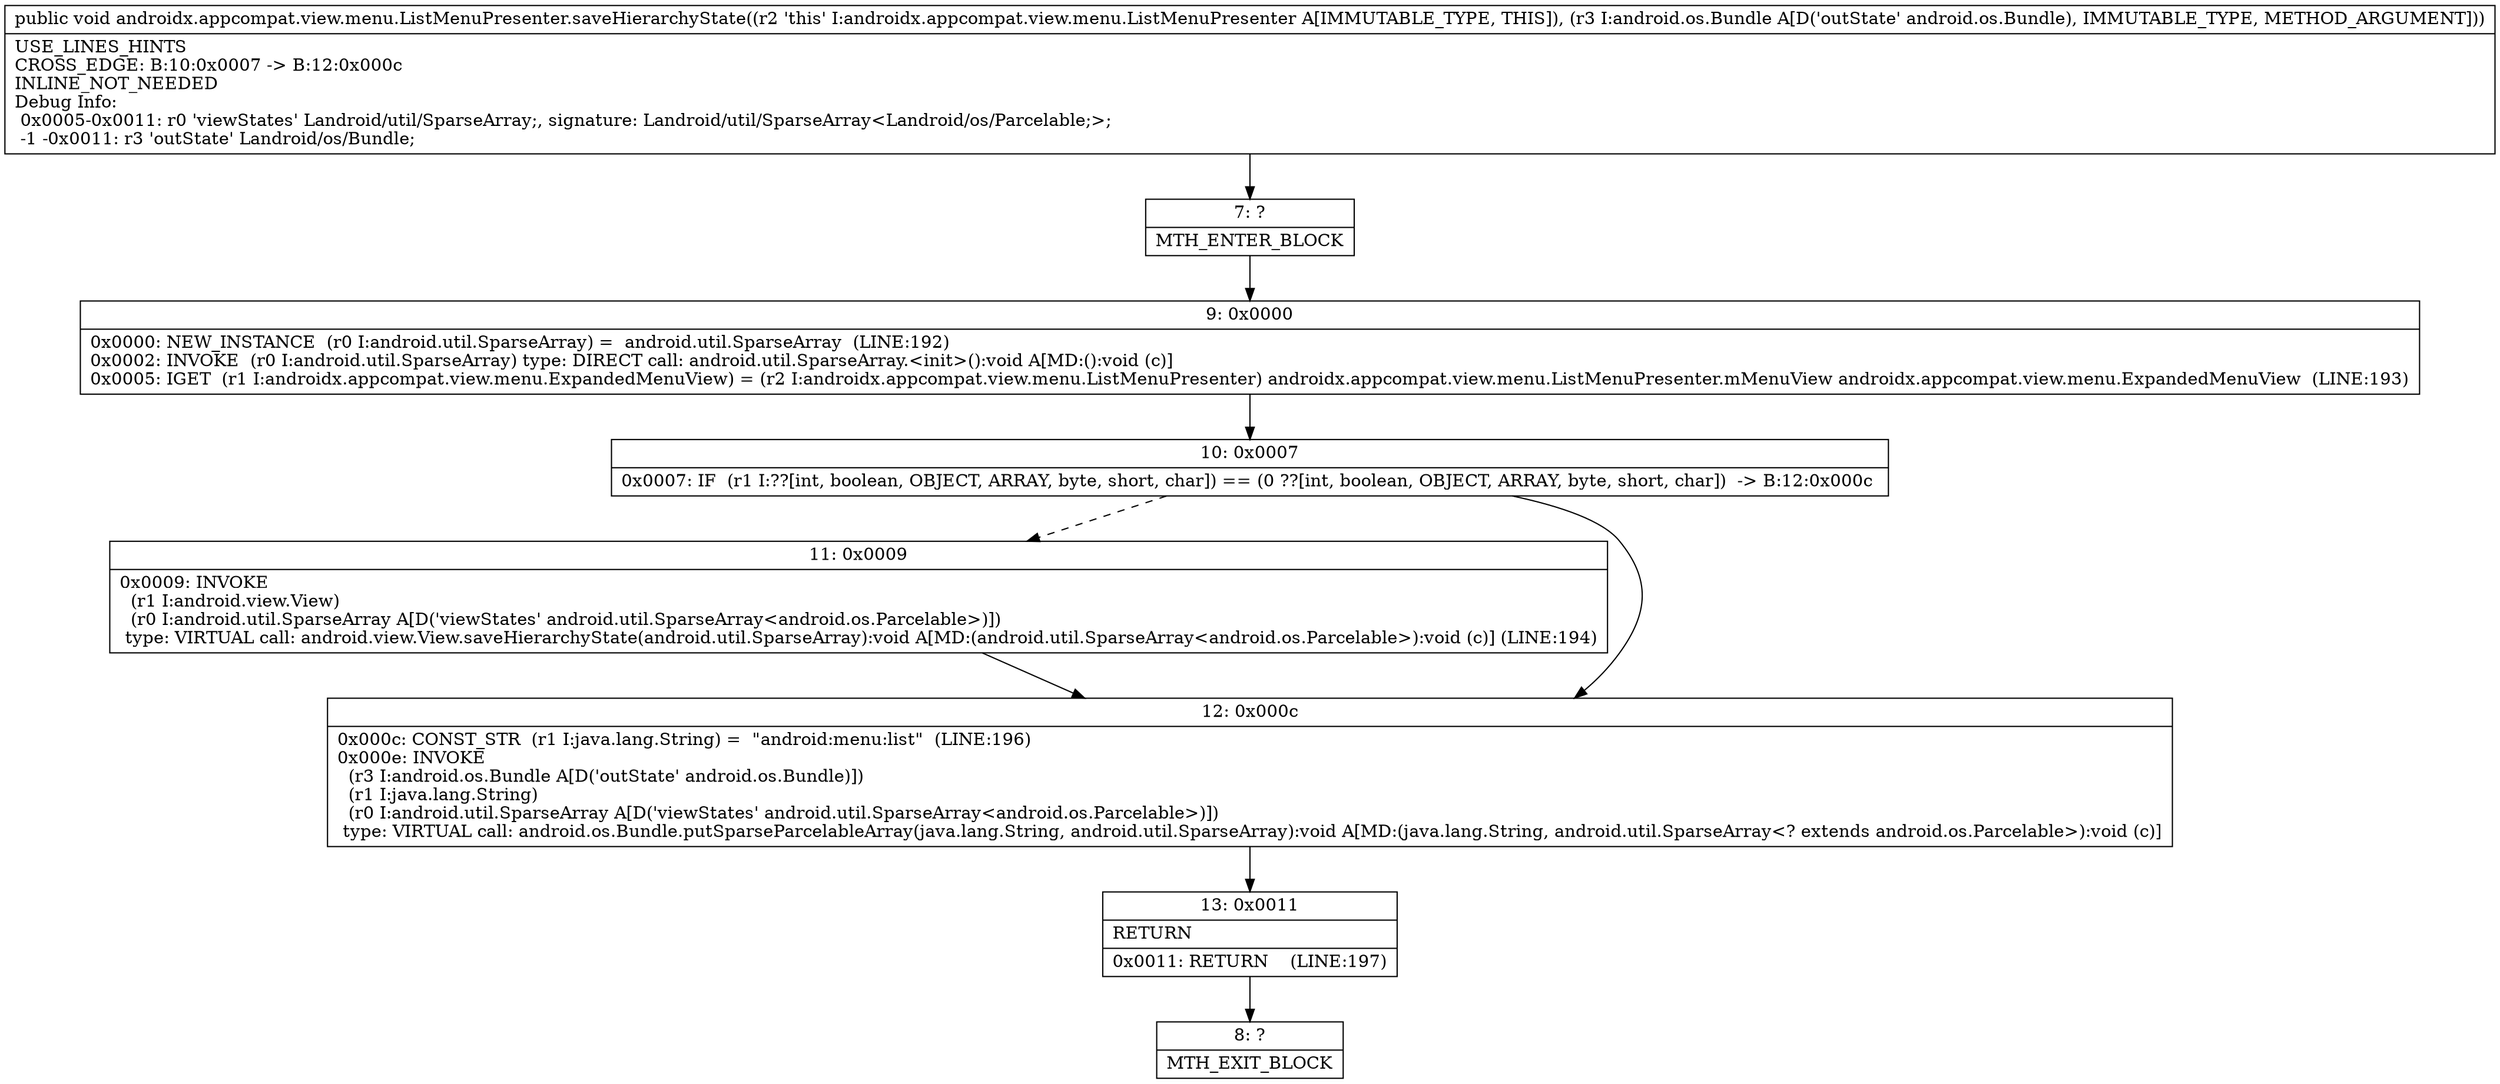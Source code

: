 digraph "CFG forandroidx.appcompat.view.menu.ListMenuPresenter.saveHierarchyState(Landroid\/os\/Bundle;)V" {
Node_7 [shape=record,label="{7\:\ ?|MTH_ENTER_BLOCK\l}"];
Node_9 [shape=record,label="{9\:\ 0x0000|0x0000: NEW_INSTANCE  (r0 I:android.util.SparseArray) =  android.util.SparseArray  (LINE:192)\l0x0002: INVOKE  (r0 I:android.util.SparseArray) type: DIRECT call: android.util.SparseArray.\<init\>():void A[MD:():void (c)]\l0x0005: IGET  (r1 I:androidx.appcompat.view.menu.ExpandedMenuView) = (r2 I:androidx.appcompat.view.menu.ListMenuPresenter) androidx.appcompat.view.menu.ListMenuPresenter.mMenuView androidx.appcompat.view.menu.ExpandedMenuView  (LINE:193)\l}"];
Node_10 [shape=record,label="{10\:\ 0x0007|0x0007: IF  (r1 I:??[int, boolean, OBJECT, ARRAY, byte, short, char]) == (0 ??[int, boolean, OBJECT, ARRAY, byte, short, char])  \-\> B:12:0x000c \l}"];
Node_11 [shape=record,label="{11\:\ 0x0009|0x0009: INVOKE  \l  (r1 I:android.view.View)\l  (r0 I:android.util.SparseArray A[D('viewStates' android.util.SparseArray\<android.os.Parcelable\>)])\l type: VIRTUAL call: android.view.View.saveHierarchyState(android.util.SparseArray):void A[MD:(android.util.SparseArray\<android.os.Parcelable\>):void (c)] (LINE:194)\l}"];
Node_12 [shape=record,label="{12\:\ 0x000c|0x000c: CONST_STR  (r1 I:java.lang.String) =  \"android:menu:list\"  (LINE:196)\l0x000e: INVOKE  \l  (r3 I:android.os.Bundle A[D('outState' android.os.Bundle)])\l  (r1 I:java.lang.String)\l  (r0 I:android.util.SparseArray A[D('viewStates' android.util.SparseArray\<android.os.Parcelable\>)])\l type: VIRTUAL call: android.os.Bundle.putSparseParcelableArray(java.lang.String, android.util.SparseArray):void A[MD:(java.lang.String, android.util.SparseArray\<? extends android.os.Parcelable\>):void (c)]\l}"];
Node_13 [shape=record,label="{13\:\ 0x0011|RETURN\l|0x0011: RETURN    (LINE:197)\l}"];
Node_8 [shape=record,label="{8\:\ ?|MTH_EXIT_BLOCK\l}"];
MethodNode[shape=record,label="{public void androidx.appcompat.view.menu.ListMenuPresenter.saveHierarchyState((r2 'this' I:androidx.appcompat.view.menu.ListMenuPresenter A[IMMUTABLE_TYPE, THIS]), (r3 I:android.os.Bundle A[D('outState' android.os.Bundle), IMMUTABLE_TYPE, METHOD_ARGUMENT]))  | USE_LINES_HINTS\lCROSS_EDGE: B:10:0x0007 \-\> B:12:0x000c\lINLINE_NOT_NEEDED\lDebug Info:\l  0x0005\-0x0011: r0 'viewStates' Landroid\/util\/SparseArray;, signature: Landroid\/util\/SparseArray\<Landroid\/os\/Parcelable;\>;\l  \-1 \-0x0011: r3 'outState' Landroid\/os\/Bundle;\l}"];
MethodNode -> Node_7;Node_7 -> Node_9;
Node_9 -> Node_10;
Node_10 -> Node_11[style=dashed];
Node_10 -> Node_12;
Node_11 -> Node_12;
Node_12 -> Node_13;
Node_13 -> Node_8;
}

